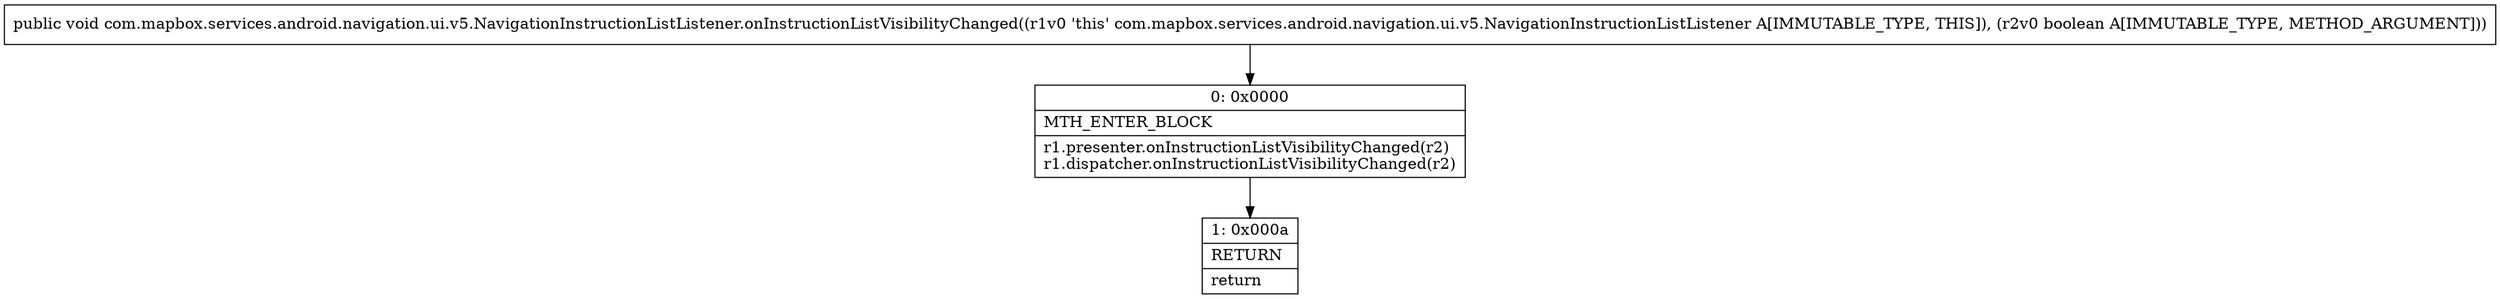 digraph "CFG forcom.mapbox.services.android.navigation.ui.v5.NavigationInstructionListListener.onInstructionListVisibilityChanged(Z)V" {
Node_0 [shape=record,label="{0\:\ 0x0000|MTH_ENTER_BLOCK\l|r1.presenter.onInstructionListVisibilityChanged(r2)\lr1.dispatcher.onInstructionListVisibilityChanged(r2)\l}"];
Node_1 [shape=record,label="{1\:\ 0x000a|RETURN\l|return\l}"];
MethodNode[shape=record,label="{public void com.mapbox.services.android.navigation.ui.v5.NavigationInstructionListListener.onInstructionListVisibilityChanged((r1v0 'this' com.mapbox.services.android.navigation.ui.v5.NavigationInstructionListListener A[IMMUTABLE_TYPE, THIS]), (r2v0 boolean A[IMMUTABLE_TYPE, METHOD_ARGUMENT])) }"];
MethodNode -> Node_0;
Node_0 -> Node_1;
}

